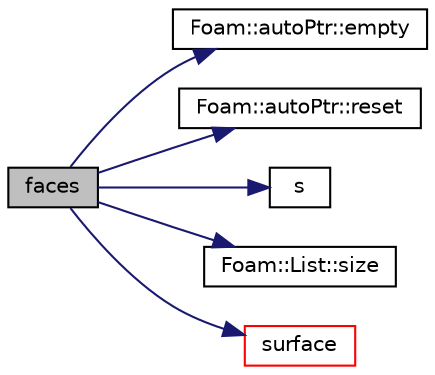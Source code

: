 digraph "faces"
{
  bgcolor="transparent";
  edge [fontname="Helvetica",fontsize="10",labelfontname="Helvetica",labelfontsize="10"];
  node [fontname="Helvetica",fontsize="10",shape=record];
  rankdir="LR";
  Node62 [label="faces",height=0.2,width=0.4,color="black", fillcolor="grey75", style="filled", fontcolor="black"];
  Node62 -> Node63 [color="midnightblue",fontsize="10",style="solid",fontname="Helvetica"];
  Node63 [label="Foam::autoPtr::empty",height=0.2,width=0.4,color="black",URL="$a27073.html#a644718bb2fb240de962dc3c9a1fdf0dc",tooltip="Return true if the autoPtr is empty (ie, no pointer set) "];
  Node62 -> Node64 [color="midnightblue",fontsize="10",style="solid",fontname="Helvetica"];
  Node64 [label="Foam::autoPtr::reset",height=0.2,width=0.4,color="black",URL="$a27073.html#ab46a1bc64c9af6414376c6c18d3bee62",tooltip="If object pointer already set, delete object and set to given. "];
  Node62 -> Node65 [color="midnightblue",fontsize="10",style="solid",fontname="Helvetica"];
  Node65 [label="s",height=0.2,width=0.4,color="black",URL="$a19343.html#abb9c4233033fad2ad0206cd4adad3b9f"];
  Node62 -> Node66 [color="midnightblue",fontsize="10",style="solid",fontname="Helvetica"];
  Node66 [label="Foam::List::size",height=0.2,width=0.4,color="black",URL="$a26833.html#a8a5f6fa29bd4b500caf186f60245b384",tooltip="Override size to be inconsistent with allocated storage. "];
  Node62 -> Node67 [color="midnightblue",fontsize="10",style="solid",fontname="Helvetica"];
  Node67 [label="surface",height=0.2,width=0.4,color="red",URL="$a30617.html#abf28bf4987657fadcee184f52c42c24d"];
}
